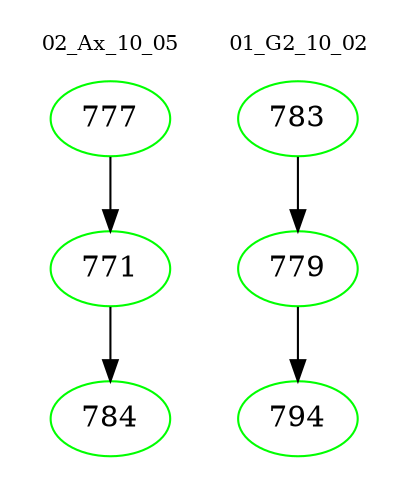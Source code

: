 digraph{
subgraph cluster_0 {
color = white
label = "02_Ax_10_05";
fontsize=10;
T0_777 [label="777", color="green"]
T0_777 -> T0_771 [color="black"]
T0_771 [label="771", color="green"]
T0_771 -> T0_784 [color="black"]
T0_784 [label="784", color="green"]
}
subgraph cluster_1 {
color = white
label = "01_G2_10_02";
fontsize=10;
T1_783 [label="783", color="green"]
T1_783 -> T1_779 [color="black"]
T1_779 [label="779", color="green"]
T1_779 -> T1_794 [color="black"]
T1_794 [label="794", color="green"]
}
}
